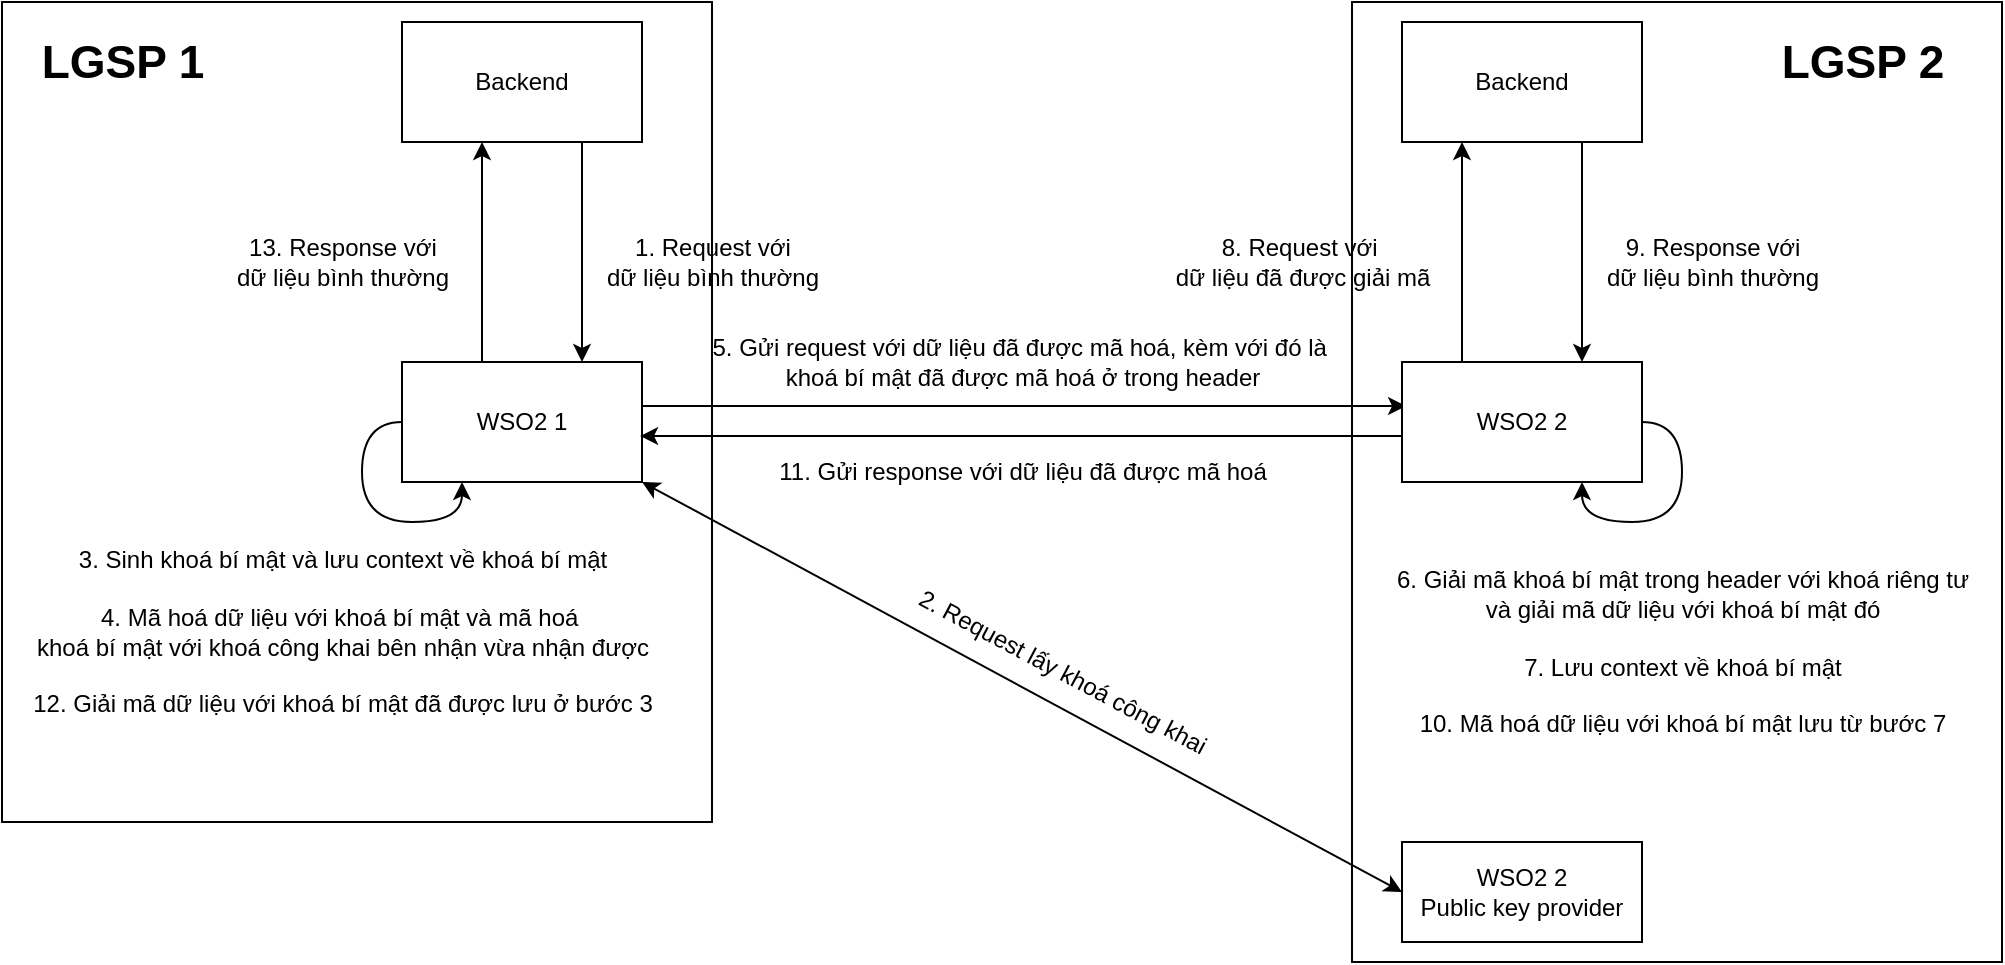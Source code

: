 <mxfile version="25.0.3">
  <diagram name="Page-1" id="20K62IgFWqAOXzsijBHe">
    <mxGraphModel dx="2284" dy="752" grid="1" gridSize="10" guides="1" tooltips="1" connect="1" arrows="1" fold="1" page="1" pageScale="1" pageWidth="850" pageHeight="1100" math="0" shadow="0">
      <root>
        <mxCell id="0" />
        <mxCell id="1" parent="0" />
        <mxCell id="pHmys_1eCfRG4DtqrsQs-1" value="" style="rounded=0;whiteSpace=wrap;html=1;" vertex="1" parent="1">
          <mxGeometry x="605" y="170" width="325" height="480" as="geometry" />
        </mxCell>
        <mxCell id="pHmys_1eCfRG4DtqrsQs-2" value="" style="rounded=0;whiteSpace=wrap;html=1;" vertex="1" parent="1">
          <mxGeometry x="-70" y="170" width="355" height="410" as="geometry" />
        </mxCell>
        <mxCell id="pHmys_1eCfRG4DtqrsQs-3" style="edgeStyle=orthogonalEdgeStyle;rounded=0;orthogonalLoop=1;jettySize=auto;html=1;exitX=0.75;exitY=1;exitDx=0;exitDy=0;entryX=0.75;entryY=0;entryDx=0;entryDy=0;" edge="1" parent="1" source="pHmys_1eCfRG4DtqrsQs-4" target="pHmys_1eCfRG4DtqrsQs-9">
          <mxGeometry relative="1" as="geometry" />
        </mxCell>
        <mxCell id="pHmys_1eCfRG4DtqrsQs-4" value="Backend" style="whiteSpace=wrap;html=1;" vertex="1" parent="1">
          <mxGeometry x="130" y="180" width="120" height="60" as="geometry" />
        </mxCell>
        <mxCell id="pHmys_1eCfRG4DtqrsQs-5" style="edgeStyle=orthogonalEdgeStyle;rounded=0;orthogonalLoop=1;jettySize=auto;html=1;exitX=0.75;exitY=1;exitDx=0;exitDy=0;entryX=0.75;entryY=0;entryDx=0;entryDy=0;" edge="1" parent="1" source="pHmys_1eCfRG4DtqrsQs-6" target="pHmys_1eCfRG4DtqrsQs-12">
          <mxGeometry relative="1" as="geometry" />
        </mxCell>
        <mxCell id="pHmys_1eCfRG4DtqrsQs-6" value="Backend" style="whiteSpace=wrap;html=1;" vertex="1" parent="1">
          <mxGeometry x="630" y="180" width="120" height="60" as="geometry" />
        </mxCell>
        <mxCell id="pHmys_1eCfRG4DtqrsQs-7" style="edgeStyle=orthogonalEdgeStyle;rounded=0;orthogonalLoop=1;jettySize=auto;html=1;exitX=1;exitY=0.367;exitDx=0;exitDy=0;entryX=0.017;entryY=0.367;entryDx=0;entryDy=0;exitPerimeter=0;entryPerimeter=0;" edge="1" parent="1" source="pHmys_1eCfRG4DtqrsQs-9" target="pHmys_1eCfRG4DtqrsQs-12">
          <mxGeometry relative="1" as="geometry" />
        </mxCell>
        <mxCell id="pHmys_1eCfRG4DtqrsQs-8" style="rounded=0;orthogonalLoop=1;jettySize=auto;html=1;exitX=1;exitY=1;exitDx=0;exitDy=0;entryX=0;entryY=0.5;entryDx=0;entryDy=0;startArrow=classic;startFill=1;" edge="1" parent="1" source="pHmys_1eCfRG4DtqrsQs-9" target="pHmys_1eCfRG4DtqrsQs-24">
          <mxGeometry relative="1" as="geometry" />
        </mxCell>
        <mxCell id="pHmys_1eCfRG4DtqrsQs-9" value="&lt;span id=&quot;selected_text&quot;&gt;&lt;/span&gt;&lt;span id=&quot;selected_text&quot;&gt;&lt;/span&gt;WSO2&amp;nbsp;&lt;span style=&quot;background-color: initial;&quot;&gt;1&lt;/span&gt;" style="whiteSpace=wrap;html=1;" vertex="1" parent="1">
          <mxGeometry x="130" y="350" width="120" height="60" as="geometry" />
        </mxCell>
        <mxCell id="pHmys_1eCfRG4DtqrsQs-10" style="edgeStyle=orthogonalEdgeStyle;rounded=0;orthogonalLoop=1;jettySize=auto;html=1;exitX=0.008;exitY=0.617;exitDx=0;exitDy=0;entryX=0.992;entryY=0.617;entryDx=0;entryDy=0;exitPerimeter=0;entryPerimeter=0;" edge="1" parent="1" source="pHmys_1eCfRG4DtqrsQs-12" target="pHmys_1eCfRG4DtqrsQs-9">
          <mxGeometry relative="1" as="geometry" />
        </mxCell>
        <mxCell id="pHmys_1eCfRG4DtqrsQs-11" style="edgeStyle=orthogonalEdgeStyle;rounded=0;orthogonalLoop=1;jettySize=auto;html=1;exitX=0.25;exitY=0;exitDx=0;exitDy=0;entryX=0.25;entryY=1;entryDx=0;entryDy=0;" edge="1" parent="1" source="pHmys_1eCfRG4DtqrsQs-12" target="pHmys_1eCfRG4DtqrsQs-6">
          <mxGeometry relative="1" as="geometry" />
        </mxCell>
        <mxCell id="pHmys_1eCfRG4DtqrsQs-12" value="&lt;span id=&quot;selected_text&quot;&gt;&lt;/span&gt;&lt;span id=&quot;selected_text&quot;&gt;&lt;/span&gt;&lt;span id=&quot;selected_text&quot;&gt;&lt;/span&gt;&lt;span id=&quot;selected_text&quot;&gt;&lt;/span&gt;&lt;span id=&quot;selected_text&quot;&gt;&lt;/span&gt;&lt;span id=&quot;selected_text&quot;&gt;&lt;/span&gt;WSO2 2" style="whiteSpace=wrap;html=1;" vertex="1" parent="1">
          <mxGeometry x="630" y="350" width="120" height="60" as="geometry" />
        </mxCell>
        <mxCell id="pHmys_1eCfRG4DtqrsQs-13" value="&lt;span id=&quot;selected_text&quot;&gt;&lt;/span&gt;&lt;span id=&quot;selected_text&quot;&gt;&lt;/span&gt;&lt;span id=&quot;selected_text&quot;&gt;&lt;/span&gt;1. Request với&lt;div&gt;dữ liệu bình thường&lt;/div&gt;" style="text;html=1;align=center;verticalAlign=middle;resizable=0;points=[];autosize=1;strokeColor=none;fillColor=none;" vertex="1" parent="1">
          <mxGeometry x="220" y="280" width="130" height="40" as="geometry" />
        </mxCell>
        <mxCell id="pHmys_1eCfRG4DtqrsQs-14" style="edgeStyle=orthogonalEdgeStyle;rounded=0;orthogonalLoop=1;jettySize=auto;html=1;exitX=0;exitY=0.5;exitDx=0;exitDy=0;entryX=0.25;entryY=1;entryDx=0;entryDy=0;curved=1;" edge="1" parent="1" source="pHmys_1eCfRG4DtqrsQs-9" target="pHmys_1eCfRG4DtqrsQs-9">
          <mxGeometry relative="1" as="geometry" />
        </mxCell>
        <mxCell id="pHmys_1eCfRG4DtqrsQs-15" value="&lt;span id=&quot;selected_text&quot;&gt;&lt;/span&gt;3. Sinh khoá bí mật và lưu context về khoá bí mật&lt;div&gt;&lt;br&gt;&lt;div&gt;4. Mã hoá dữ liệu với khoá bí mật và mã hoá&amp;nbsp;&lt;div&gt;khoá bí mật với khoá công khai bên nhận vừa nhận được&lt;/div&gt;&lt;div&gt;&lt;br&gt;&lt;/div&gt;&lt;div&gt;&lt;div&gt;12. Giải mã dữ liệu với khoá bí mật đã được lưu ở bước 3&lt;/div&gt;&lt;/div&gt;&lt;/div&gt;&lt;/div&gt;" style="text;html=1;align=center;verticalAlign=middle;resizable=0;points=[];autosize=1;strokeColor=none;fillColor=none;" vertex="1" parent="1">
          <mxGeometry x="-65" y="435" width="330" height="100" as="geometry" />
        </mxCell>
        <mxCell id="pHmys_1eCfRG4DtqrsQs-16" value="&lt;span id=&quot;selected_text&quot;&gt;&lt;/span&gt;5. Gửi request với dữ liệu đã được mã hoá, kèm với đó là&amp;nbsp;&lt;br&gt;khoá bí mật đã được mã hoá ở trong header" style="text;html=1;align=center;verticalAlign=middle;resizable=0;points=[];autosize=1;strokeColor=none;fillColor=none;" vertex="1" parent="1">
          <mxGeometry x="275" y="330" width="330" height="40" as="geometry" />
        </mxCell>
        <mxCell id="pHmys_1eCfRG4DtqrsQs-17" value="&lt;span id=&quot;selected_text&quot;&gt;&lt;/span&gt;11. Gửi response với dữ liệu đã được mã hoá" style="text;html=1;align=center;verticalAlign=middle;resizable=0;points=[];autosize=1;strokeColor=none;fillColor=none;" vertex="1" parent="1">
          <mxGeometry x="305" y="390" width="270" height="30" as="geometry" />
        </mxCell>
        <mxCell id="pHmys_1eCfRG4DtqrsQs-18" style="edgeStyle=orthogonalEdgeStyle;rounded=0;orthogonalLoop=1;jettySize=auto;html=1;exitX=1;exitY=0.5;exitDx=0;exitDy=0;entryX=0.75;entryY=1;entryDx=0;entryDy=0;curved=1;" edge="1" parent="1" source="pHmys_1eCfRG4DtqrsQs-12" target="pHmys_1eCfRG4DtqrsQs-12">
          <mxGeometry relative="1" as="geometry" />
        </mxCell>
        <mxCell id="pHmys_1eCfRG4DtqrsQs-19" value="&lt;span id=&quot;selected_text&quot;&gt;&lt;/span&gt;6.&amp;nbsp;&lt;span style=&quot;background-color: initial;&quot;&gt;Giải mã khoá bí mật trong header với khoá riêng tư &lt;br&gt;và giải mã&amp;nbsp;&lt;/span&gt;&lt;span style=&quot;background-color: initial;&quot;&gt;dữ liệu với khoá bí mật đó&lt;/span&gt;&lt;div&gt;&lt;br&gt;&lt;/div&gt;&lt;div&gt;7. Lưu context về khoá bí mật&lt;/div&gt;&lt;div&gt;&lt;br&gt;&lt;div&gt;10.&lt;span style=&quot;background-color: initial;&quot;&gt;&amp;nbsp;Mã hoá dữ liệu với khoá bí mật lưu từ bước 7&lt;br&gt;&lt;/span&gt;&lt;/div&gt;&lt;/div&gt;" style="text;html=1;align=center;verticalAlign=middle;resizable=0;points=[];autosize=1;strokeColor=none;fillColor=none;" vertex="1" parent="1">
          <mxGeometry x="615" y="445" width="310" height="100" as="geometry" />
        </mxCell>
        <mxCell id="pHmys_1eCfRG4DtqrsQs-20" value="&lt;span id=&quot;selected_text&quot;&gt;&lt;/span&gt;8. Request với&amp;nbsp;&lt;div&gt;dữ liệu đã được giải mã&lt;/div&gt;" style="text;html=1;align=center;verticalAlign=middle;resizable=0;points=[];autosize=1;strokeColor=none;fillColor=none;" vertex="1" parent="1">
          <mxGeometry x="505" y="280" width="150" height="40" as="geometry" />
        </mxCell>
        <mxCell id="pHmys_1eCfRG4DtqrsQs-21" value="9. Response với&lt;div&gt;dữ liệu bình thường&lt;/div&gt;" style="text;html=1;align=center;verticalAlign=middle;resizable=0;points=[];autosize=1;strokeColor=none;fillColor=none;" vertex="1" parent="1">
          <mxGeometry x="720" y="280" width="130" height="40" as="geometry" />
        </mxCell>
        <mxCell id="pHmys_1eCfRG4DtqrsQs-22" style="edgeStyle=orthogonalEdgeStyle;rounded=0;orthogonalLoop=1;jettySize=auto;html=1;exitX=0.25;exitY=0;exitDx=0;exitDy=0;entryX=0.25;entryY=1;entryDx=0;entryDy=0;" edge="1" parent="1">
          <mxGeometry relative="1" as="geometry">
            <mxPoint x="170" y="350" as="sourcePoint" />
            <mxPoint x="170" y="240" as="targetPoint" />
          </mxGeometry>
        </mxCell>
        <mxCell id="pHmys_1eCfRG4DtqrsQs-23" value="13. Response với&lt;div&gt;dữ liệu bình thường&lt;/div&gt;" style="text;html=1;align=center;verticalAlign=middle;resizable=0;points=[];autosize=1;strokeColor=none;fillColor=none;" vertex="1" parent="1">
          <mxGeometry x="35" y="280" width="130" height="40" as="geometry" />
        </mxCell>
        <mxCell id="pHmys_1eCfRG4DtqrsQs-24" value="WSO2 2&lt;br&gt;Public key provider" style="whiteSpace=wrap;html=1;" vertex="1" parent="1">
          <mxGeometry x="630" y="590" width="120" height="50" as="geometry" />
        </mxCell>
        <mxCell id="pHmys_1eCfRG4DtqrsQs-25" value="2. Request lấy khoá công khai" style="text;html=1;align=center;verticalAlign=middle;resizable=0;points=[];autosize=1;strokeColor=none;fillColor=none;rotation=28;" vertex="1" parent="1">
          <mxGeometry x="370" y="490" width="180" height="30" as="geometry" />
        </mxCell>
        <mxCell id="pHmys_1eCfRG4DtqrsQs-26" value="&lt;b style=&quot;font-size: 23px;&quot;&gt;LGSP 1&lt;/b&gt;" style="text;html=1;align=center;verticalAlign=middle;resizable=0;points=[];autosize=1;strokeColor=none;fillColor=none;fontSize=23;" vertex="1" parent="1">
          <mxGeometry x="-60" y="180" width="100" height="40" as="geometry" />
        </mxCell>
        <mxCell id="pHmys_1eCfRG4DtqrsQs-27" value="&lt;b style=&quot;font-size: 23px;&quot;&gt;LGSP 2&lt;/b&gt;" style="text;html=1;align=center;verticalAlign=middle;resizable=0;points=[];autosize=1;strokeColor=none;fillColor=none;fontSize=23;" vertex="1" parent="1">
          <mxGeometry x="810" y="180" width="100" height="40" as="geometry" />
        </mxCell>
      </root>
    </mxGraphModel>
  </diagram>
</mxfile>
